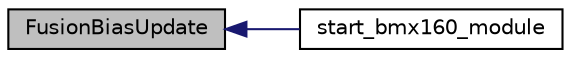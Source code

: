digraph "FusionBiasUpdate"
{
  edge [fontname="Helvetica",fontsize="10",labelfontname="Helvetica",labelfontsize="10"];
  node [fontname="Helvetica",fontsize="10",shape=record];
  rankdir="LR";
  Node1 [label="FusionBiasUpdate",height=0.2,width=0.4,color="black", fillcolor="grey75", style="filled", fontcolor="black"];
  Node1 -> Node2 [dir="back",color="midnightblue",fontsize="10",style="solid",fontname="Helvetica"];
  Node2 [label="start_bmx160_module",height=0.2,width=0.4,color="black", fillcolor="white", style="filled",URL="$group___b_m_x160.html#ga3c92c87bd9ca59bc115bc38377fd51e8",tooltip="Start BMX160 threads. "];
}
